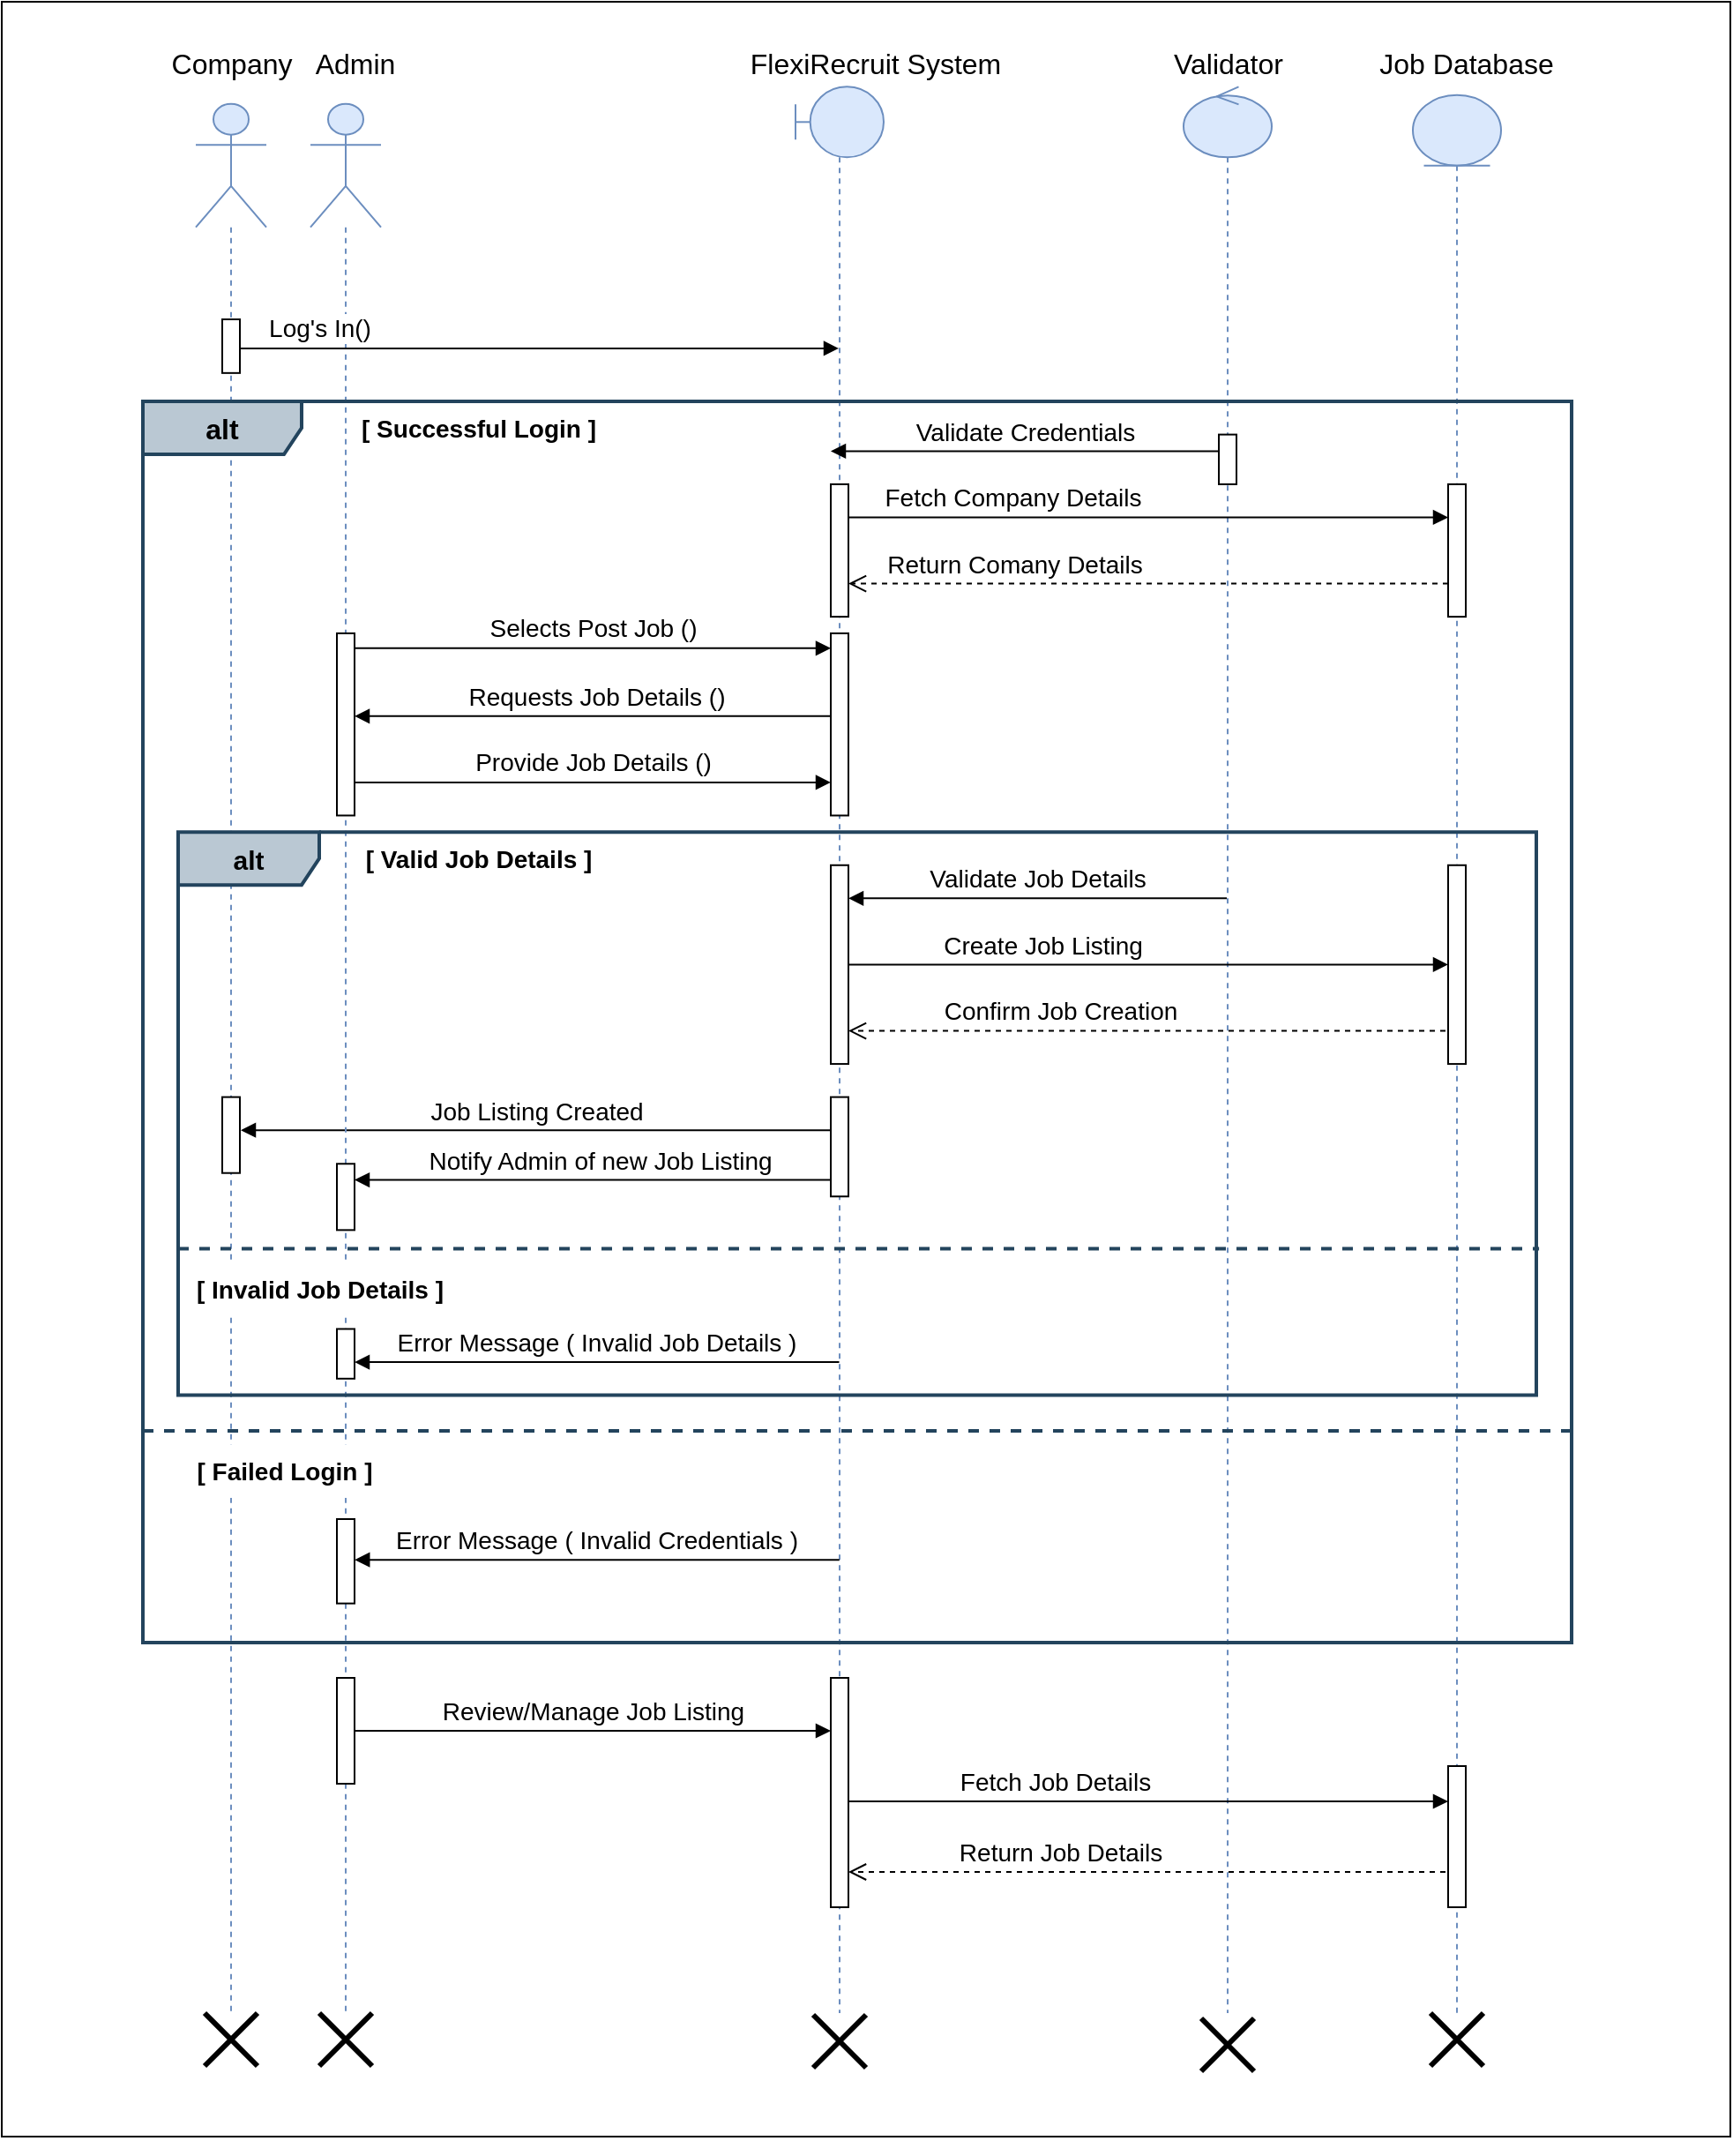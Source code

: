 <mxfile version="24.8.4">
  <diagram name="Page-1" id="oP40EQZyXCROxHypQ9zR">
    <mxGraphModel dx="3330" dy="1445" grid="1" gridSize="10" guides="1" tooltips="1" connect="1" arrows="1" fold="1" page="1" pageScale="1" pageWidth="850" pageHeight="1100" math="0" shadow="0">
      <root>
        <mxCell id="0" />
        <mxCell id="1" parent="0" />
        <mxCell id="3o_75RA8S-DAAJ9Y3YvY-85" value="" style="rounded=0;whiteSpace=wrap;html=1;" parent="1" vertex="1">
          <mxGeometry x="-10" y="100" width="980" height="1210" as="geometry" />
        </mxCell>
        <mxCell id="3o_75RA8S-DAAJ9Y3YvY-17" value="" style="group" parent="1" vertex="1" connectable="0">
          <mxGeometry x="80" y="120" width="890" height="1200" as="geometry" />
        </mxCell>
        <mxCell id="3o_75RA8S-DAAJ9Y3YvY-3" value="" style="group" parent="3o_75RA8S-DAAJ9Y3YvY-17" vertex="1" connectable="0">
          <mxGeometry x="70" width="800" height="1200" as="geometry" />
        </mxCell>
        <mxCell id="3o_75RA8S-DAAJ9Y3YvY-2" value="&lt;font style=&quot;font-size: 16px;&quot;&gt;Admin&lt;br&gt;&lt;/font&gt;" style="text;html=1;align=center;verticalAlign=middle;resizable=0;points=[];autosize=1;strokeColor=none;fillColor=none;" parent="3o_75RA8S-DAAJ9Y3YvY-3" vertex="1">
          <mxGeometry x="5" width="70" height="30" as="geometry" />
        </mxCell>
        <mxCell id="3o_75RA8S-DAAJ9Y3YvY-9" value="" style="shape=umlLifeline;perimeter=lifelinePerimeter;whiteSpace=wrap;html=1;container=1;dropTarget=0;collapsible=0;recursiveResize=0;outlineConnect=0;portConstraint=eastwest;newEdgeStyle={&quot;curved&quot;:0,&quot;rounded&quot;:0};participant=umlControl;size=40;fillColor=#dae8fc;strokeColor=#6c8ebf;" parent="3o_75RA8S-DAAJ9Y3YvY-3" vertex="1">
          <mxGeometry x="510" y="28.16" width="50" height="1091.84" as="geometry" />
        </mxCell>
        <mxCell id="3o_75RA8S-DAAJ9Y3YvY-38" value="" style="html=1;points=[[0,0,0,0,5],[0,1,0,0,-5],[1,0,0,0,5],[1,1,0,0,-5]];perimeter=orthogonalPerimeter;outlineConnect=0;targetShapes=umlLifeline;portConstraint=eastwest;newEdgeStyle={&quot;curved&quot;:0,&quot;rounded&quot;:0};" parent="3o_75RA8S-DAAJ9Y3YvY-9" vertex="1">
          <mxGeometry x="20" y="197.143" width="10" height="28.163" as="geometry" />
        </mxCell>
        <mxCell id="3o_75RA8S-DAAJ9Y3YvY-83" value="" style="shape=umlDestroy;whiteSpace=wrap;html=1;strokeWidth=3;targetShapes=umlLifeline;" parent="3o_75RA8S-DAAJ9Y3YvY-9" vertex="1">
          <mxGeometry x="10" y="1094.84" width="30" height="30" as="geometry" />
        </mxCell>
        <mxCell id="3o_75RA8S-DAAJ9Y3YvY-13" value="" style="shape=umlLifeline;perimeter=lifelinePerimeter;whiteSpace=wrap;html=1;container=1;dropTarget=0;collapsible=0;recursiveResize=0;outlineConnect=0;portConstraint=eastwest;newEdgeStyle={&quot;curved&quot;:0,&quot;rounded&quot;:0};participant=umlEntity;fillColor=#dae8fc;strokeColor=#6c8ebf;" parent="3o_75RA8S-DAAJ9Y3YvY-3" vertex="1">
          <mxGeometry x="640" y="32.86" width="50" height="1087.14" as="geometry" />
        </mxCell>
        <mxCell id="3o_75RA8S-DAAJ9Y3YvY-7" value="" style="shape=umlLifeline;perimeter=lifelinePerimeter;whiteSpace=wrap;html=1;container=1;dropTarget=0;collapsible=0;recursiveResize=0;outlineConnect=0;portConstraint=eastwest;newEdgeStyle={&quot;curved&quot;:0,&quot;rounded&quot;:0};participant=umlBoundary;fillColor=#dae8fc;strokeColor=#6c8ebf;" parent="3o_75RA8S-DAAJ9Y3YvY-3" vertex="1">
          <mxGeometry x="290" y="28.16" width="50" height="1091.84" as="geometry" />
        </mxCell>
        <mxCell id="3o_75RA8S-DAAJ9Y3YvY-49" value="" style="html=1;points=[[0,0,0,0,5],[0,1,0,0,-5],[1,0,0,0,5],[1,1,0,0,-5]];perimeter=orthogonalPerimeter;outlineConnect=0;targetShapes=umlLifeline;portConstraint=eastwest;newEdgeStyle={&quot;curved&quot;:0,&quot;rounded&quot;:0};" parent="3o_75RA8S-DAAJ9Y3YvY-7" vertex="1">
          <mxGeometry x="20" y="441.224" width="10" height="112.653" as="geometry" />
        </mxCell>
        <mxCell id="3o_75RA8S-DAAJ9Y3YvY-20" value="&lt;font style=&quot;font-size: 14px;&quot;&gt;Validate Credentials&lt;br&gt;&lt;/font&gt;" style="html=1;verticalAlign=bottom;endArrow=block;curved=0;rounded=0;" parent="3o_75RA8S-DAAJ9Y3YvY-3" source="3o_75RA8S-DAAJ9Y3YvY-38" edge="1">
          <mxGeometry width="80" relative="1" as="geometry">
            <mxPoint x="525.61" y="234.694" as="sourcePoint" />
            <mxPoint x="309.999" y="234.694" as="targetPoint" />
          </mxGeometry>
        </mxCell>
        <mxCell id="3o_75RA8S-DAAJ9Y3YvY-40" value="" style="group" parent="3o_75RA8S-DAAJ9Y3YvY-3" vertex="1" connectable="0">
          <mxGeometry x="320" y="272.245" width="340" height="37.551" as="geometry" />
        </mxCell>
        <mxCell id="3o_75RA8S-DAAJ9Y3YvY-24" value="&lt;font style=&quot;font-size: 14px;&quot;&gt;Fetch Company Details&lt;br&gt;&lt;/font&gt;" style="html=1;verticalAlign=bottom;endArrow=block;curved=0;rounded=0;" parent="3o_75RA8S-DAAJ9Y3YvY-40" edge="1">
          <mxGeometry x="-0.456" width="80" relative="1" as="geometry">
            <mxPoint as="sourcePoint" />
            <mxPoint x="340" as="targetPoint" />
            <mxPoint as="offset" />
          </mxGeometry>
        </mxCell>
        <mxCell id="3o_75RA8S-DAAJ9Y3YvY-25" value="&lt;font style=&quot;font-size: 14px;&quot;&gt;Return Comany Details&lt;br&gt;&lt;/font&gt;" style="html=1;verticalAlign=bottom;endArrow=open;dashed=1;endSize=8;curved=0;rounded=0;" parent="3o_75RA8S-DAAJ9Y3YvY-40" edge="1">
          <mxGeometry x="0.45" relative="1" as="geometry">
            <mxPoint x="340" y="37.551" as="sourcePoint" />
            <mxPoint y="37.551" as="targetPoint" />
            <mxPoint as="offset" />
          </mxGeometry>
        </mxCell>
        <mxCell id="3o_75RA8S-DAAJ9Y3YvY-33" value="" style="html=1;points=[[0,0,0,0,5],[0,1,0,0,-5],[1,0,0,0,5],[1,1,0,0,-5]];perimeter=orthogonalPerimeter;outlineConnect=0;targetShapes=umlLifeline;portConstraint=eastwest;newEdgeStyle={&quot;curved&quot;:0,&quot;rounded&quot;:0};" parent="3o_75RA8S-DAAJ9Y3YvY-3" vertex="1">
          <mxGeometry x="310" y="253.469" width="10" height="75.102" as="geometry" />
        </mxCell>
        <mxCell id="3o_75RA8S-DAAJ9Y3YvY-39" value="" style="html=1;points=[[0,0,0,0,5],[0,1,0,0,-5],[1,0,0,0,5],[1,1,0,0,-5]];perimeter=orthogonalPerimeter;outlineConnect=0;targetShapes=umlLifeline;portConstraint=eastwest;newEdgeStyle={&quot;curved&quot;:0,&quot;rounded&quot;:0};" parent="3o_75RA8S-DAAJ9Y3YvY-3" vertex="1">
          <mxGeometry x="660" y="253.469" width="10" height="75.102" as="geometry" />
        </mxCell>
        <mxCell id="3o_75RA8S-DAAJ9Y3YvY-41" value="" style="group" parent="3o_75RA8S-DAAJ9Y3YvY-3" vertex="1" connectable="0">
          <mxGeometry x="35" y="337.959" width="285" height="103.265" as="geometry" />
        </mxCell>
        <mxCell id="3o_75RA8S-DAAJ9Y3YvY-29" value="&lt;font style=&quot;font-size: 14px;&quot;&gt;Selects Post Job ()&lt;/font&gt;" style="html=1;verticalAlign=bottom;endArrow=block;curved=0;rounded=0;" parent="3o_75RA8S-DAAJ9Y3YvY-41" target="3o_75RA8S-DAAJ9Y3YvY-37" edge="1">
          <mxGeometry width="80" relative="1" as="geometry">
            <mxPoint x="5" y="8.449" as="sourcePoint" />
            <mxPoint x="85" y="8.449" as="targetPoint" />
          </mxGeometry>
        </mxCell>
        <mxCell id="3o_75RA8S-DAAJ9Y3YvY-30" value="&lt;font style=&quot;font-size: 14px;&quot;&gt;Requests Job Details ()&lt;br&gt;&lt;/font&gt;" style="html=1;verticalAlign=bottom;endArrow=block;curved=0;rounded=0;" parent="3o_75RA8S-DAAJ9Y3YvY-41" source="3o_75RA8S-DAAJ9Y3YvY-7" edge="1">
          <mxGeometry width="80" relative="1" as="geometry">
            <mxPoint x="275" y="46.939" as="sourcePoint" />
            <mxPoint x="5" y="46.939" as="targetPoint" />
          </mxGeometry>
        </mxCell>
        <mxCell id="3o_75RA8S-DAAJ9Y3YvY-37" value="" style="html=1;points=[[0,0,0,0,5],[0,1,0,0,-5],[1,0,0,0,5],[1,1,0,0,-5]];perimeter=orthogonalPerimeter;outlineConnect=0;targetShapes=umlLifeline;portConstraint=eastwest;newEdgeStyle={&quot;curved&quot;:0,&quot;rounded&quot;:0};" parent="3o_75RA8S-DAAJ9Y3YvY-41" vertex="1">
          <mxGeometry x="275" width="10" height="103.265" as="geometry" />
        </mxCell>
        <mxCell id="3o_75RA8S-DAAJ9Y3YvY-31" value="&lt;font style=&quot;font-size: 14px;&quot;&gt;Provide Job Details ()&lt;br&gt;&lt;/font&gt;" style="html=1;verticalAlign=bottom;endArrow=block;curved=0;rounded=0;" parent="3o_75RA8S-DAAJ9Y3YvY-41" edge="1">
          <mxGeometry width="80" relative="1" as="geometry">
            <mxPoint x="5" y="84.49" as="sourcePoint" />
            <mxPoint x="275" y="84.49" as="targetPoint" />
          </mxGeometry>
        </mxCell>
        <mxCell id="3o_75RA8S-DAAJ9Y3YvY-14" value="&lt;font style=&quot;font-size: 16px;&quot;&gt;Job Database&lt;br&gt;&lt;/font&gt;" style="text;html=1;align=center;verticalAlign=middle;resizable=0;points=[];autosize=1;strokeColor=none;fillColor=none;" parent="3o_75RA8S-DAAJ9Y3YvY-3" vertex="1">
          <mxGeometry x="610" width="120" height="30" as="geometry" />
        </mxCell>
        <mxCell id="3o_75RA8S-DAAJ9Y3YvY-12" value="&lt;font style=&quot;font-size: 16px;&quot;&gt;Validator&lt;br&gt;&lt;/font&gt;" style="text;html=1;align=center;verticalAlign=middle;resizable=0;points=[];autosize=1;strokeColor=none;fillColor=none;" parent="3o_75RA8S-DAAJ9Y3YvY-3" vertex="1">
          <mxGeometry x="490" width="90" height="30" as="geometry" />
        </mxCell>
        <mxCell id="3o_75RA8S-DAAJ9Y3YvY-43" value="&lt;b style=&quot;font-size: 14px;&quot;&gt;[ Valid Job Details ]&lt;br&gt;&lt;/b&gt;" style="text;html=1;align=center;verticalAlign=middle;resizable=0;points=[];autosize=1;strokeColor=none;fillColor=none;" parent="3o_75RA8S-DAAJ9Y3YvY-3" vertex="1">
          <mxGeometry x="35" y="450.612" width="150" height="30" as="geometry" />
        </mxCell>
        <mxCell id="3o_75RA8S-DAAJ9Y3YvY-45" value="&lt;font style=&quot;font-size: 14px;&quot;&gt;Validate Job Details&lt;br&gt;&lt;/font&gt;" style="html=1;verticalAlign=bottom;endArrow=block;curved=0;rounded=0;" parent="3o_75RA8S-DAAJ9Y3YvY-3" source="3o_75RA8S-DAAJ9Y3YvY-9" edge="1">
          <mxGeometry width="80" relative="1" as="geometry">
            <mxPoint x="400" y="488.163" as="sourcePoint" />
            <mxPoint x="320" y="488.163" as="targetPoint" />
          </mxGeometry>
        </mxCell>
        <mxCell id="3o_75RA8S-DAAJ9Y3YvY-47" value="&lt;font style=&quot;font-size: 14px;&quot;&gt;Create Job Listing&lt;br&gt;&lt;/font&gt;" style="html=1;verticalAlign=bottom;endArrow=block;curved=0;rounded=0;" parent="3o_75RA8S-DAAJ9Y3YvY-3" edge="1">
          <mxGeometry x="-0.361" width="80" relative="1" as="geometry">
            <mxPoint x="320" y="525.714" as="sourcePoint" />
            <mxPoint x="660" y="525.714" as="targetPoint" />
            <mxPoint x="1" as="offset" />
          </mxGeometry>
        </mxCell>
        <mxCell id="3o_75RA8S-DAAJ9Y3YvY-48" value="&lt;font style=&quot;font-size: 14px;&quot;&gt;Confirm Job Creation&lt;br&gt;&lt;/font&gt;" style="html=1;verticalAlign=bottom;endArrow=open;dashed=1;endSize=8;curved=0;rounded=0;" parent="3o_75RA8S-DAAJ9Y3YvY-3" source="3o_75RA8S-DAAJ9Y3YvY-13" edge="1">
          <mxGeometry x="0.303" relative="1" as="geometry">
            <mxPoint x="400" y="563.265" as="sourcePoint" />
            <mxPoint x="320" y="563.265" as="targetPoint" />
            <mxPoint as="offset" />
          </mxGeometry>
        </mxCell>
        <mxCell id="3o_75RA8S-DAAJ9Y3YvY-50" value="" style="html=1;points=[[0,0,0,0,5],[0,1,0,0,-5],[1,0,0,0,5],[1,1,0,0,-5]];perimeter=orthogonalPerimeter;outlineConnect=0;targetShapes=umlLifeline;portConstraint=eastwest;newEdgeStyle={&quot;curved&quot;:0,&quot;rounded&quot;:0};" parent="3o_75RA8S-DAAJ9Y3YvY-3" vertex="1">
          <mxGeometry x="660" y="469.388" width="10" height="112.653" as="geometry" />
        </mxCell>
        <mxCell id="3o_75RA8S-DAAJ9Y3YvY-51" value="&lt;font style=&quot;font-size: 14px;&quot;&gt;Job Listing Created&lt;br&gt;&lt;/font&gt;" style="html=1;verticalAlign=bottom;endArrow=block;curved=0;rounded=0;" parent="3o_75RA8S-DAAJ9Y3YvY-3" edge="1">
          <mxGeometry width="80" relative="1" as="geometry">
            <mxPoint x="310" y="619.592" as="sourcePoint" />
            <mxPoint x="-24.5" y="619.592" as="targetPoint" />
            <Array as="points">
              <mxPoint x="265.5" y="619.592" />
            </Array>
          </mxGeometry>
        </mxCell>
        <mxCell id="3o_75RA8S-DAAJ9Y3YvY-53" value="&lt;font style=&quot;font-size: 14px;&quot;&gt;Notify Admin of new Job Listing&lt;br&gt;&lt;/font&gt;" style="html=1;verticalAlign=bottom;endArrow=block;curved=0;rounded=0;" parent="3o_75RA8S-DAAJ9Y3YvY-3" target="3o_75RA8S-DAAJ9Y3YvY-56" edge="1">
          <mxGeometry x="-0.019" width="80" relative="1" as="geometry">
            <mxPoint x="312.25" y="647.755" as="sourcePoint" />
            <mxPoint x="50" y="647.755" as="targetPoint" />
            <mxPoint as="offset" />
          </mxGeometry>
        </mxCell>
        <mxCell id="3o_75RA8S-DAAJ9Y3YvY-55" value="" style="html=1;points=[[0,0,0,0,5],[0,1,0,0,-5],[1,0,0,0,5],[1,1,0,0,-5]];perimeter=orthogonalPerimeter;outlineConnect=0;targetShapes=umlLifeline;portConstraint=eastwest;newEdgeStyle={&quot;curved&quot;:0,&quot;rounded&quot;:0};" parent="3o_75RA8S-DAAJ9Y3YvY-3" vertex="1">
          <mxGeometry x="310" y="600.816" width="10" height="56.327" as="geometry" />
        </mxCell>
        <mxCell id="3o_75RA8S-DAAJ9Y3YvY-19" value="&lt;b style=&quot;font-size: 14px;&quot;&gt;[ Successful Login ]&lt;br&gt;&lt;/b&gt;" style="text;html=1;align=center;verticalAlign=middle;resizable=0;points=[];autosize=1;strokeColor=none;fillColor=none;" parent="3o_75RA8S-DAAJ9Y3YvY-3" vertex="1">
          <mxGeometry x="30" y="206.531" width="160" height="30" as="geometry" />
        </mxCell>
        <mxCell id="3o_75RA8S-DAAJ9Y3YvY-62" value="&lt;font style=&quot;font-size: 14px;&quot;&gt;Error Message ( Invalid Job Details )&lt;br&gt;&lt;/font&gt;" style="html=1;verticalAlign=bottom;endArrow=block;curved=0;rounded=0;" parent="3o_75RA8S-DAAJ9Y3YvY-3" target="3o_75RA8S-DAAJ9Y3YvY-65" edge="1">
          <mxGeometry width="80" relative="1" as="geometry">
            <mxPoint x="314.75" y="751.02" as="sourcePoint" />
            <mxPoint x="40.25" y="751.02" as="targetPoint" />
          </mxGeometry>
        </mxCell>
        <mxCell id="3o_75RA8S-DAAJ9Y3YvY-66" value="&lt;font style=&quot;font-size: 14px;&quot;&gt;Error Message ( Invalid Credentials )&lt;br&gt;&lt;/font&gt;" style="html=1;verticalAlign=bottom;endArrow=block;curved=0;rounded=0;" parent="3o_75RA8S-DAAJ9Y3YvY-3" edge="1">
          <mxGeometry width="80" relative="1" as="geometry">
            <mxPoint x="314.87" y="863.063" as="sourcePoint" />
            <mxPoint x="40.12" y="863.063" as="targetPoint" />
          </mxGeometry>
        </mxCell>
        <mxCell id="3o_75RA8S-DAAJ9Y3YvY-74" value="&lt;font style=&quot;font-size: 14px;&quot;&gt;Fetch Job Details&lt;br&gt;&lt;/font&gt;" style="html=1;verticalAlign=bottom;endArrow=block;curved=0;rounded=0;" parent="3o_75RA8S-DAAJ9Y3YvY-3" source="3o_75RA8S-DAAJ9Y3YvY-77" edge="1">
          <mxGeometry x="-0.314" width="80" relative="1" as="geometry">
            <mxPoint x="315" y="1000" as="sourcePoint" />
            <mxPoint x="660" y="1000" as="targetPoint" />
            <mxPoint as="offset" />
          </mxGeometry>
        </mxCell>
        <mxCell id="3o_75RA8S-DAAJ9Y3YvY-75" value="&lt;font style=&quot;font-size: 14px;&quot;&gt;Return Job Details&lt;br&gt;&lt;/font&gt;" style="html=1;verticalAlign=bottom;endArrow=open;dashed=1;endSize=8;curved=0;rounded=0;" parent="3o_75RA8S-DAAJ9Y3YvY-3" source="3o_75RA8S-DAAJ9Y3YvY-13" edge="1">
          <mxGeometry x="0.303" relative="1" as="geometry">
            <mxPoint x="400" y="1040" as="sourcePoint" />
            <mxPoint x="320" y="1040" as="targetPoint" />
            <mxPoint as="offset" />
          </mxGeometry>
        </mxCell>
        <mxCell id="3o_75RA8S-DAAJ9Y3YvY-77" value="" style="html=1;points=[[0,0,0,0,5],[0,1,0,0,-5],[1,0,0,0,5],[1,1,0,0,-5]];perimeter=orthogonalPerimeter;outlineConnect=0;targetShapes=umlLifeline;portConstraint=eastwest;newEdgeStyle={&quot;curved&quot;:0,&quot;rounded&quot;:0};" parent="3o_75RA8S-DAAJ9Y3YvY-3" vertex="1">
          <mxGeometry x="310" y="930" width="10" height="130" as="geometry" />
        </mxCell>
        <mxCell id="3o_75RA8S-DAAJ9Y3YvY-79" value="" style="html=1;points=[[0,0,0,0,5],[0,1,0,0,-5],[1,0,0,0,5],[1,1,0,0,-5]];perimeter=orthogonalPerimeter;outlineConnect=0;targetShapes=umlLifeline;portConstraint=eastwest;newEdgeStyle={&quot;curved&quot;:0,&quot;rounded&quot;:0};" parent="3o_75RA8S-DAAJ9Y3YvY-3" vertex="1">
          <mxGeometry x="660" y="980" width="10" height="80" as="geometry" />
        </mxCell>
        <mxCell id="3o_75RA8S-DAAJ9Y3YvY-82" value="" style="shape=umlDestroy;whiteSpace=wrap;html=1;strokeWidth=3;targetShapes=umlLifeline;" parent="3o_75RA8S-DAAJ9Y3YvY-3" vertex="1">
          <mxGeometry x="300" y="1121" width="30" height="30" as="geometry" />
        </mxCell>
        <mxCell id="3o_75RA8S-DAAJ9Y3YvY-84" value="" style="shape=umlDestroy;whiteSpace=wrap;html=1;strokeWidth=3;targetShapes=umlLifeline;" parent="3o_75RA8S-DAAJ9Y3YvY-3" vertex="1">
          <mxGeometry x="650" y="1120" width="30" height="30" as="geometry" />
        </mxCell>
        <mxCell id="3o_75RA8S-DAAJ9Y3YvY-4" value="" style="group" parent="3o_75RA8S-DAAJ9Y3YvY-17" vertex="1" connectable="0">
          <mxGeometry width="170" height="1200" as="geometry" />
        </mxCell>
        <mxCell id="3o_75RA8S-DAAJ9Y3YvY-1" value="" style="shape=umlLifeline;perimeter=lifelinePerimeter;whiteSpace=wrap;html=1;container=1;dropTarget=0;collapsible=0;recursiveResize=0;outlineConnect=0;portConstraint=eastwest;newEdgeStyle={&quot;curved&quot;:0,&quot;rounded&quot;:0};participant=umlActor;size=70;fillColor=#dae8fc;strokeColor=#6c8ebf;" parent="3o_75RA8S-DAAJ9Y3YvY-4" vertex="1">
          <mxGeometry x="85" y="37.82" width="40" height="1082.18" as="geometry" />
        </mxCell>
        <mxCell id="3o_75RA8S-DAAJ9Y3YvY-56" value="" style="html=1;points=[[0,0,0,0,5],[0,1,0,0,-5],[1,0,0,0,5],[1,1,0,0,-5]];perimeter=orthogonalPerimeter;outlineConnect=0;targetShapes=umlLifeline;portConstraint=eastwest;newEdgeStyle={&quot;curved&quot;:0,&quot;rounded&quot;:0};" parent="3o_75RA8S-DAAJ9Y3YvY-1" vertex="1">
          <mxGeometry x="15" y="600.816" width="10" height="37.551" as="geometry" />
        </mxCell>
        <mxCell id="3o_75RA8S-DAAJ9Y3YvY-32" value="" style="html=1;points=[[0,0,0,0,5],[0,1,0,0,-5],[1,0,0,0,5],[1,1,0,0,-5]];perimeter=orthogonalPerimeter;outlineConnect=0;targetShapes=umlLifeline;portConstraint=eastwest;newEdgeStyle={&quot;curved&quot;:0,&quot;rounded&quot;:0};" parent="3o_75RA8S-DAAJ9Y3YvY-1" vertex="1">
          <mxGeometry x="15" y="300.136" width="10" height="103.265" as="geometry" />
        </mxCell>
        <mxCell id="3o_75RA8S-DAAJ9Y3YvY-67" value="" style="html=1;points=[[0,0,0,0,5],[0,1,0,0,-5],[1,0,0,0,5],[1,1,0,0,-5]];perimeter=orthogonalPerimeter;outlineConnect=0;targetShapes=umlLifeline;portConstraint=eastwest;newEdgeStyle={&quot;curved&quot;:0,&quot;rounded&quot;:0};" parent="3o_75RA8S-DAAJ9Y3YvY-1" vertex="1">
          <mxGeometry x="15" y="802.18" width="10" height="47.82" as="geometry" />
        </mxCell>
        <mxCell id="3o_75RA8S-DAAJ9Y3YvY-5" value="" style="shape=umlLifeline;perimeter=lifelinePerimeter;whiteSpace=wrap;html=1;container=1;dropTarget=0;collapsible=0;recursiveResize=0;outlineConnect=0;portConstraint=eastwest;newEdgeStyle={&quot;curved&quot;:0,&quot;rounded&quot;:0};participant=umlActor;size=70;fillColor=#dae8fc;strokeColor=#6c8ebf;" parent="3o_75RA8S-DAAJ9Y3YvY-4" vertex="1">
          <mxGeometry x="20" y="37.82" width="40" height="1082.18" as="geometry" />
        </mxCell>
        <mxCell id="3o_75RA8S-DAAJ9Y3YvY-6" value="&lt;font style=&quot;font-size: 16px;&quot;&gt;Company&lt;/font&gt;" style="text;html=1;align=center;verticalAlign=middle;resizable=0;points=[];autosize=1;strokeColor=none;fillColor=none;" parent="3o_75RA8S-DAAJ9Y3YvY-4" vertex="1">
          <mxGeometry x="-5" width="90" height="30" as="geometry" />
        </mxCell>
        <mxCell id="3o_75RA8S-DAAJ9Y3YvY-15" value="&lt;font style=&quot;font-size: 14px;&quot;&gt;Log&#39;s In()&lt;/font&gt;" style="html=1;verticalAlign=bottom;endArrow=block;curved=0;rounded=0;" parent="3o_75RA8S-DAAJ9Y3YvY-4" target="3o_75RA8S-DAAJ9Y3YvY-7" edge="1">
          <mxGeometry x="-0.71" width="80" relative="1" as="geometry">
            <mxPoint x="40" y="176.49" as="sourcePoint" />
            <mxPoint x="120" y="176.49" as="targetPoint" />
            <Array as="points">
              <mxPoint x="100" y="176.49" />
            </Array>
            <mxPoint as="offset" />
          </mxGeometry>
        </mxCell>
        <mxCell id="3o_75RA8S-DAAJ9Y3YvY-16" value="" style="html=1;points=[[0,0,0,0,5],[0,1,0,0,-5],[1,0,0,0,5],[1,1,0,0,-5]];perimeter=orthogonalPerimeter;outlineConnect=0;targetShapes=umlLifeline;portConstraint=eastwest;newEdgeStyle={&quot;curved&quot;:0,&quot;rounded&quot;:0};" parent="3o_75RA8S-DAAJ9Y3YvY-4" vertex="1">
          <mxGeometry x="35" y="160" width="10" height="30.42" as="geometry" />
        </mxCell>
        <mxCell id="3o_75RA8S-DAAJ9Y3YvY-54" value="" style="html=1;points=[[0,0,0,0,5],[0,1,0,0,-5],[1,0,0,0,5],[1,1,0,0,-5]];perimeter=orthogonalPerimeter;outlineConnect=0;targetShapes=umlLifeline;portConstraint=eastwest;newEdgeStyle={&quot;curved&quot;:0,&quot;rounded&quot;:0};" parent="3o_75RA8S-DAAJ9Y3YvY-4" vertex="1">
          <mxGeometry x="35" y="600.815" width="10" height="43.046" as="geometry" />
        </mxCell>
        <mxCell id="3o_75RA8S-DAAJ9Y3YvY-59" value="&lt;b style=&quot;font-size: 14px;&quot;&gt;[ Invalid Job Details ]&lt;br&gt;&lt;/b&gt;" style="text;html=1;align=center;verticalAlign=middle;resizable=0;points=[];autosize=1;strokeColor=none;fillColor=default;" parent="3o_75RA8S-DAAJ9Y3YvY-4" vertex="1">
          <mxGeometry x="10" y="694.694" width="160" height="30" as="geometry" />
        </mxCell>
        <mxCell id="3o_75RA8S-DAAJ9Y3YvY-64" value="&lt;font style=&quot;font-size: 14px;&quot;&gt;&lt;b&gt;[ Failed Login ]&lt;/b&gt;&lt;br&gt;&lt;/font&gt;" style="text;html=1;align=center;verticalAlign=middle;resizable=0;points=[];autosize=1;strokeColor=none;fillColor=default;" parent="3o_75RA8S-DAAJ9Y3YvY-4" vertex="1">
          <mxGeometry x="10" y="797.959" width="120" height="30" as="geometry" />
        </mxCell>
        <mxCell id="3o_75RA8S-DAAJ9Y3YvY-65" value="" style="html=1;points=[[0,0,0,0,5],[0,1,0,0,-5],[1,0,0,0,5],[1,1,0,0,-5]];perimeter=orthogonalPerimeter;outlineConnect=0;targetShapes=umlLifeline;portConstraint=eastwest;newEdgeStyle={&quot;curved&quot;:0,&quot;rounded&quot;:0};" parent="3o_75RA8S-DAAJ9Y3YvY-4" vertex="1">
          <mxGeometry x="100" y="732.245" width="10" height="28.163" as="geometry" />
        </mxCell>
        <mxCell id="3o_75RA8S-DAAJ9Y3YvY-73" value="&lt;font style=&quot;font-size: 14px;&quot;&gt;Review/Manage Job Listing&lt;br&gt;&lt;/font&gt;" style="html=1;verticalAlign=bottom;endArrow=block;curved=0;rounded=0;" parent="3o_75RA8S-DAAJ9Y3YvY-4" edge="1">
          <mxGeometry width="80" relative="1" as="geometry">
            <mxPoint x="110" y="960" as="sourcePoint" />
            <mxPoint x="380" y="960" as="targetPoint" />
          </mxGeometry>
        </mxCell>
        <mxCell id="3o_75RA8S-DAAJ9Y3YvY-76" value="" style="html=1;points=[[0,0,0,0,5],[0,1,0,0,-5],[1,0,0,0,5],[1,1,0,0,-5]];perimeter=orthogonalPerimeter;outlineConnect=0;targetShapes=umlLifeline;portConstraint=eastwest;newEdgeStyle={&quot;curved&quot;:0,&quot;rounded&quot;:0};" parent="3o_75RA8S-DAAJ9Y3YvY-4" vertex="1">
          <mxGeometry x="100" y="930" width="10" height="60" as="geometry" />
        </mxCell>
        <mxCell id="3o_75RA8S-DAAJ9Y3YvY-80" value="" style="shape=umlDestroy;whiteSpace=wrap;html=1;strokeWidth=3;targetShapes=umlLifeline;" parent="3o_75RA8S-DAAJ9Y3YvY-4" vertex="1">
          <mxGeometry x="25" y="1120" width="30" height="30" as="geometry" />
        </mxCell>
        <mxCell id="3o_75RA8S-DAAJ9Y3YvY-81" value="" style="shape=umlDestroy;whiteSpace=wrap;html=1;strokeWidth=3;targetShapes=umlLifeline;" parent="3o_75RA8S-DAAJ9Y3YvY-4" vertex="1">
          <mxGeometry x="90" y="1120" width="30" height="30" as="geometry" />
        </mxCell>
        <mxCell id="3o_75RA8S-DAAJ9Y3YvY-8" value="&lt;div style=&quot;font-size: 15px;&quot;&gt;&lt;font style=&quot;font-size: 16px;&quot;&gt;FlexiRecruit System&lt;/font&gt;&lt;/div&gt;" style="text;html=1;align=center;verticalAlign=middle;resizable=0;points=[];autosize=1;strokeColor=none;fillColor=none;" parent="3o_75RA8S-DAAJ9Y3YvY-17" vertex="1">
          <mxGeometry x="325" width="160" height="30" as="geometry" />
        </mxCell>
        <mxCell id="3o_75RA8S-DAAJ9Y3YvY-18" value="&lt;font style=&quot;font-size: 16px;&quot;&gt;&lt;b&gt;alt&lt;br&gt;&lt;/b&gt;&lt;/font&gt;" style="shape=umlFrame;whiteSpace=wrap;html=1;pointerEvents=0;width=90;height=30;strokeWidth=2;fillColor=#bac8d3;strokeColor=#23445d;" parent="3o_75RA8S-DAAJ9Y3YvY-17" vertex="1">
          <mxGeometry x="-10" y="206.53" width="810" height="703.47" as="geometry" />
        </mxCell>
        <mxCell id="3o_75RA8S-DAAJ9Y3YvY-42" value="&lt;b style=&quot;font-size: 15px;&quot;&gt;alt&lt;br&gt;&lt;/b&gt;" style="shape=umlFrame;whiteSpace=wrap;html=1;pointerEvents=0;width=80;height=30;strokeWidth=2;fillColor=#bac8d3;strokeColor=#23445d;" parent="3o_75RA8S-DAAJ9Y3YvY-17" vertex="1">
          <mxGeometry x="10" y="450.61" width="770" height="319.18" as="geometry" />
        </mxCell>
        <mxCell id="3o_75RA8S-DAAJ9Y3YvY-63" value="" style="endArrow=none;dashed=1;html=1;rounded=0;strokeWidth=2;exitX=0.001;exitY=0.81;exitDx=0;exitDy=0;exitPerimeter=0;fillColor=#bac8d3;strokeColor=#23445d;" parent="3o_75RA8S-DAAJ9Y3YvY-17" edge="1">
          <mxGeometry width="50" height="50" relative="1" as="geometry">
            <mxPoint x="-10.0" y="789.961" as="sourcePoint" />
            <mxPoint x="800" y="790" as="targetPoint" />
          </mxGeometry>
        </mxCell>
        <mxCell id="3o_75RA8S-DAAJ9Y3YvY-58" value="" style="endArrow=none;dashed=1;html=1;rounded=0;strokeWidth=2;exitX=0;exitY=0.74;exitDx=0;exitDy=0;exitPerimeter=0;entryX=1.002;entryY=0.74;entryDx=0;entryDy=0;entryPerimeter=0;fillColor=#bac8d3;strokeColor=#23445d;" parent="3o_75RA8S-DAAJ9Y3YvY-17" source="3o_75RA8S-DAAJ9Y3YvY-42" target="3o_75RA8S-DAAJ9Y3YvY-42" edge="1">
          <mxGeometry width="50" height="50" relative="1" as="geometry">
            <mxPoint x="-8.527e-14" y="686.696" as="sourcePoint" />
            <mxPoint x="790" y="685.306" as="targetPoint" />
          </mxGeometry>
        </mxCell>
      </root>
    </mxGraphModel>
  </diagram>
</mxfile>
